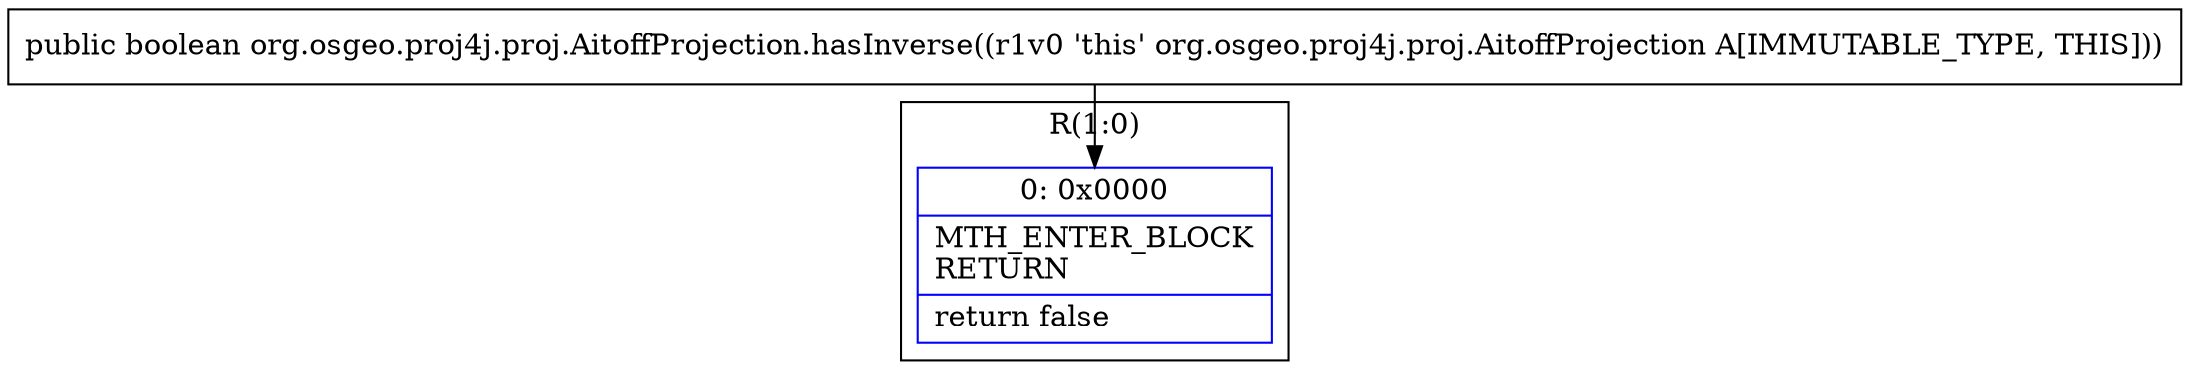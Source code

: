 digraph "CFG fororg.osgeo.proj4j.proj.AitoffProjection.hasInverse()Z" {
subgraph cluster_Region_1385519532 {
label = "R(1:0)";
node [shape=record,color=blue];
Node_0 [shape=record,label="{0\:\ 0x0000|MTH_ENTER_BLOCK\lRETURN\l|return false\l}"];
}
MethodNode[shape=record,label="{public boolean org.osgeo.proj4j.proj.AitoffProjection.hasInverse((r1v0 'this' org.osgeo.proj4j.proj.AitoffProjection A[IMMUTABLE_TYPE, THIS])) }"];
MethodNode -> Node_0;
}

